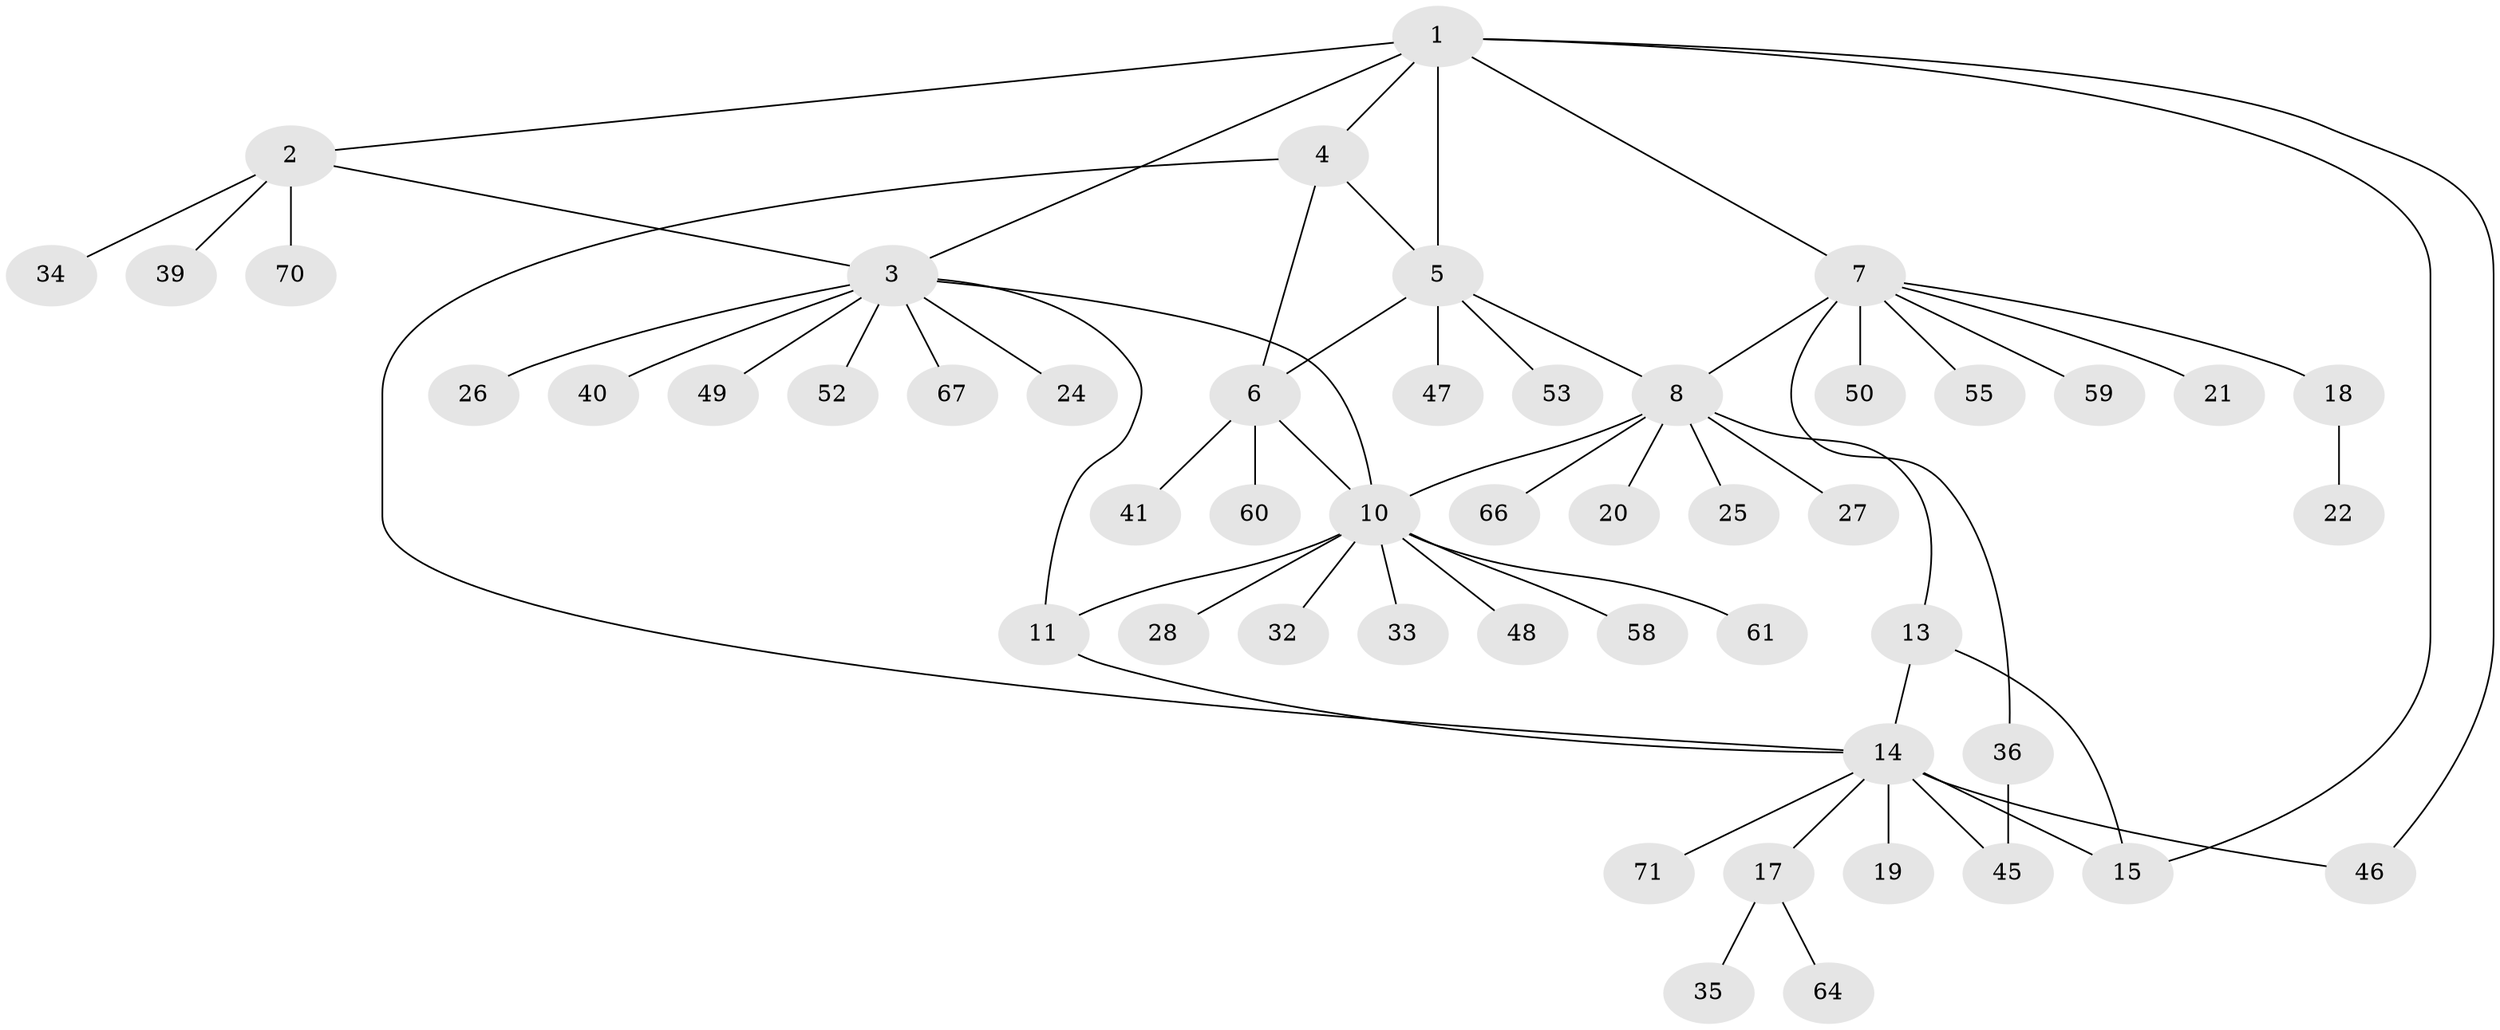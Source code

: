 // original degree distribution, {8: 0.04225352112676056, 6: 0.028169014084507043, 4: 0.08450704225352113, 7: 0.014084507042253521, 5: 0.028169014084507043, 9: 0.028169014084507043, 3: 0.04225352112676056, 2: 0.16901408450704225, 1: 0.5633802816901409}
// Generated by graph-tools (version 1.1) at 2025/11/02/27/25 16:11:37]
// undirected, 50 vertices, 62 edges
graph export_dot {
graph [start="1"]
  node [color=gray90,style=filled];
  1 [super="+69"];
  2 [super="+30"];
  3 [super="+12"];
  4 [super="+31"];
  5 [super="+37"];
  6 [super="+23"];
  7 [super="+38"];
  8 [super="+9"];
  10 [super="+16"];
  11 [super="+43"];
  13 [super="+56"];
  14 [super="+29"];
  15 [super="+63"];
  17 [super="+62"];
  18;
  19;
  20 [super="+65"];
  21;
  22 [super="+51"];
  24;
  25;
  26;
  27;
  28;
  32;
  33;
  34 [super="+44"];
  35 [super="+68"];
  36 [super="+57"];
  39 [super="+42"];
  40;
  41;
  45 [super="+54"];
  46;
  47;
  48;
  49;
  50;
  52;
  53;
  55;
  58;
  59;
  60;
  61;
  64;
  66;
  67;
  70;
  71;
  1 -- 2;
  1 -- 3;
  1 -- 5;
  1 -- 7;
  1 -- 15;
  1 -- 46;
  1 -- 4;
  2 -- 3;
  2 -- 34;
  2 -- 39;
  2 -- 70;
  3 -- 24;
  3 -- 26;
  3 -- 40;
  3 -- 49;
  3 -- 67;
  3 -- 10;
  3 -- 11;
  3 -- 52;
  4 -- 5;
  4 -- 6;
  4 -- 14;
  5 -- 6;
  5 -- 47;
  5 -- 53;
  5 -- 8;
  6 -- 10;
  6 -- 60;
  6 -- 41;
  7 -- 8 [weight=2];
  7 -- 18;
  7 -- 21;
  7 -- 36;
  7 -- 59;
  7 -- 50;
  7 -- 55;
  8 -- 13;
  8 -- 20;
  8 -- 25;
  8 -- 66;
  8 -- 10;
  8 -- 27;
  10 -- 11;
  10 -- 28;
  10 -- 48;
  10 -- 58;
  10 -- 61;
  10 -- 32;
  10 -- 33;
  11 -- 14;
  13 -- 14;
  13 -- 15;
  14 -- 15;
  14 -- 17;
  14 -- 19;
  14 -- 71;
  14 -- 46;
  14 -- 45;
  17 -- 35;
  17 -- 64;
  18 -- 22;
  36 -- 45;
}

